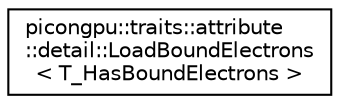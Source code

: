 digraph "Graphical Class Hierarchy"
{
 // LATEX_PDF_SIZE
  edge [fontname="Helvetica",fontsize="10",labelfontname="Helvetica",labelfontsize="10"];
  node [fontname="Helvetica",fontsize="10",shape=record];
  rankdir="LR";
  Node0 [label="picongpu::traits::attribute\l::detail::LoadBoundElectrons\l\< T_HasBoundElectrons \>",height=0.2,width=0.4,color="black", fillcolor="white", style="filled",URL="$structpicongpu_1_1traits_1_1attribute_1_1detail_1_1_load_bound_electrons.html",tooltip="Calculate the real charge of a particle."];
}
